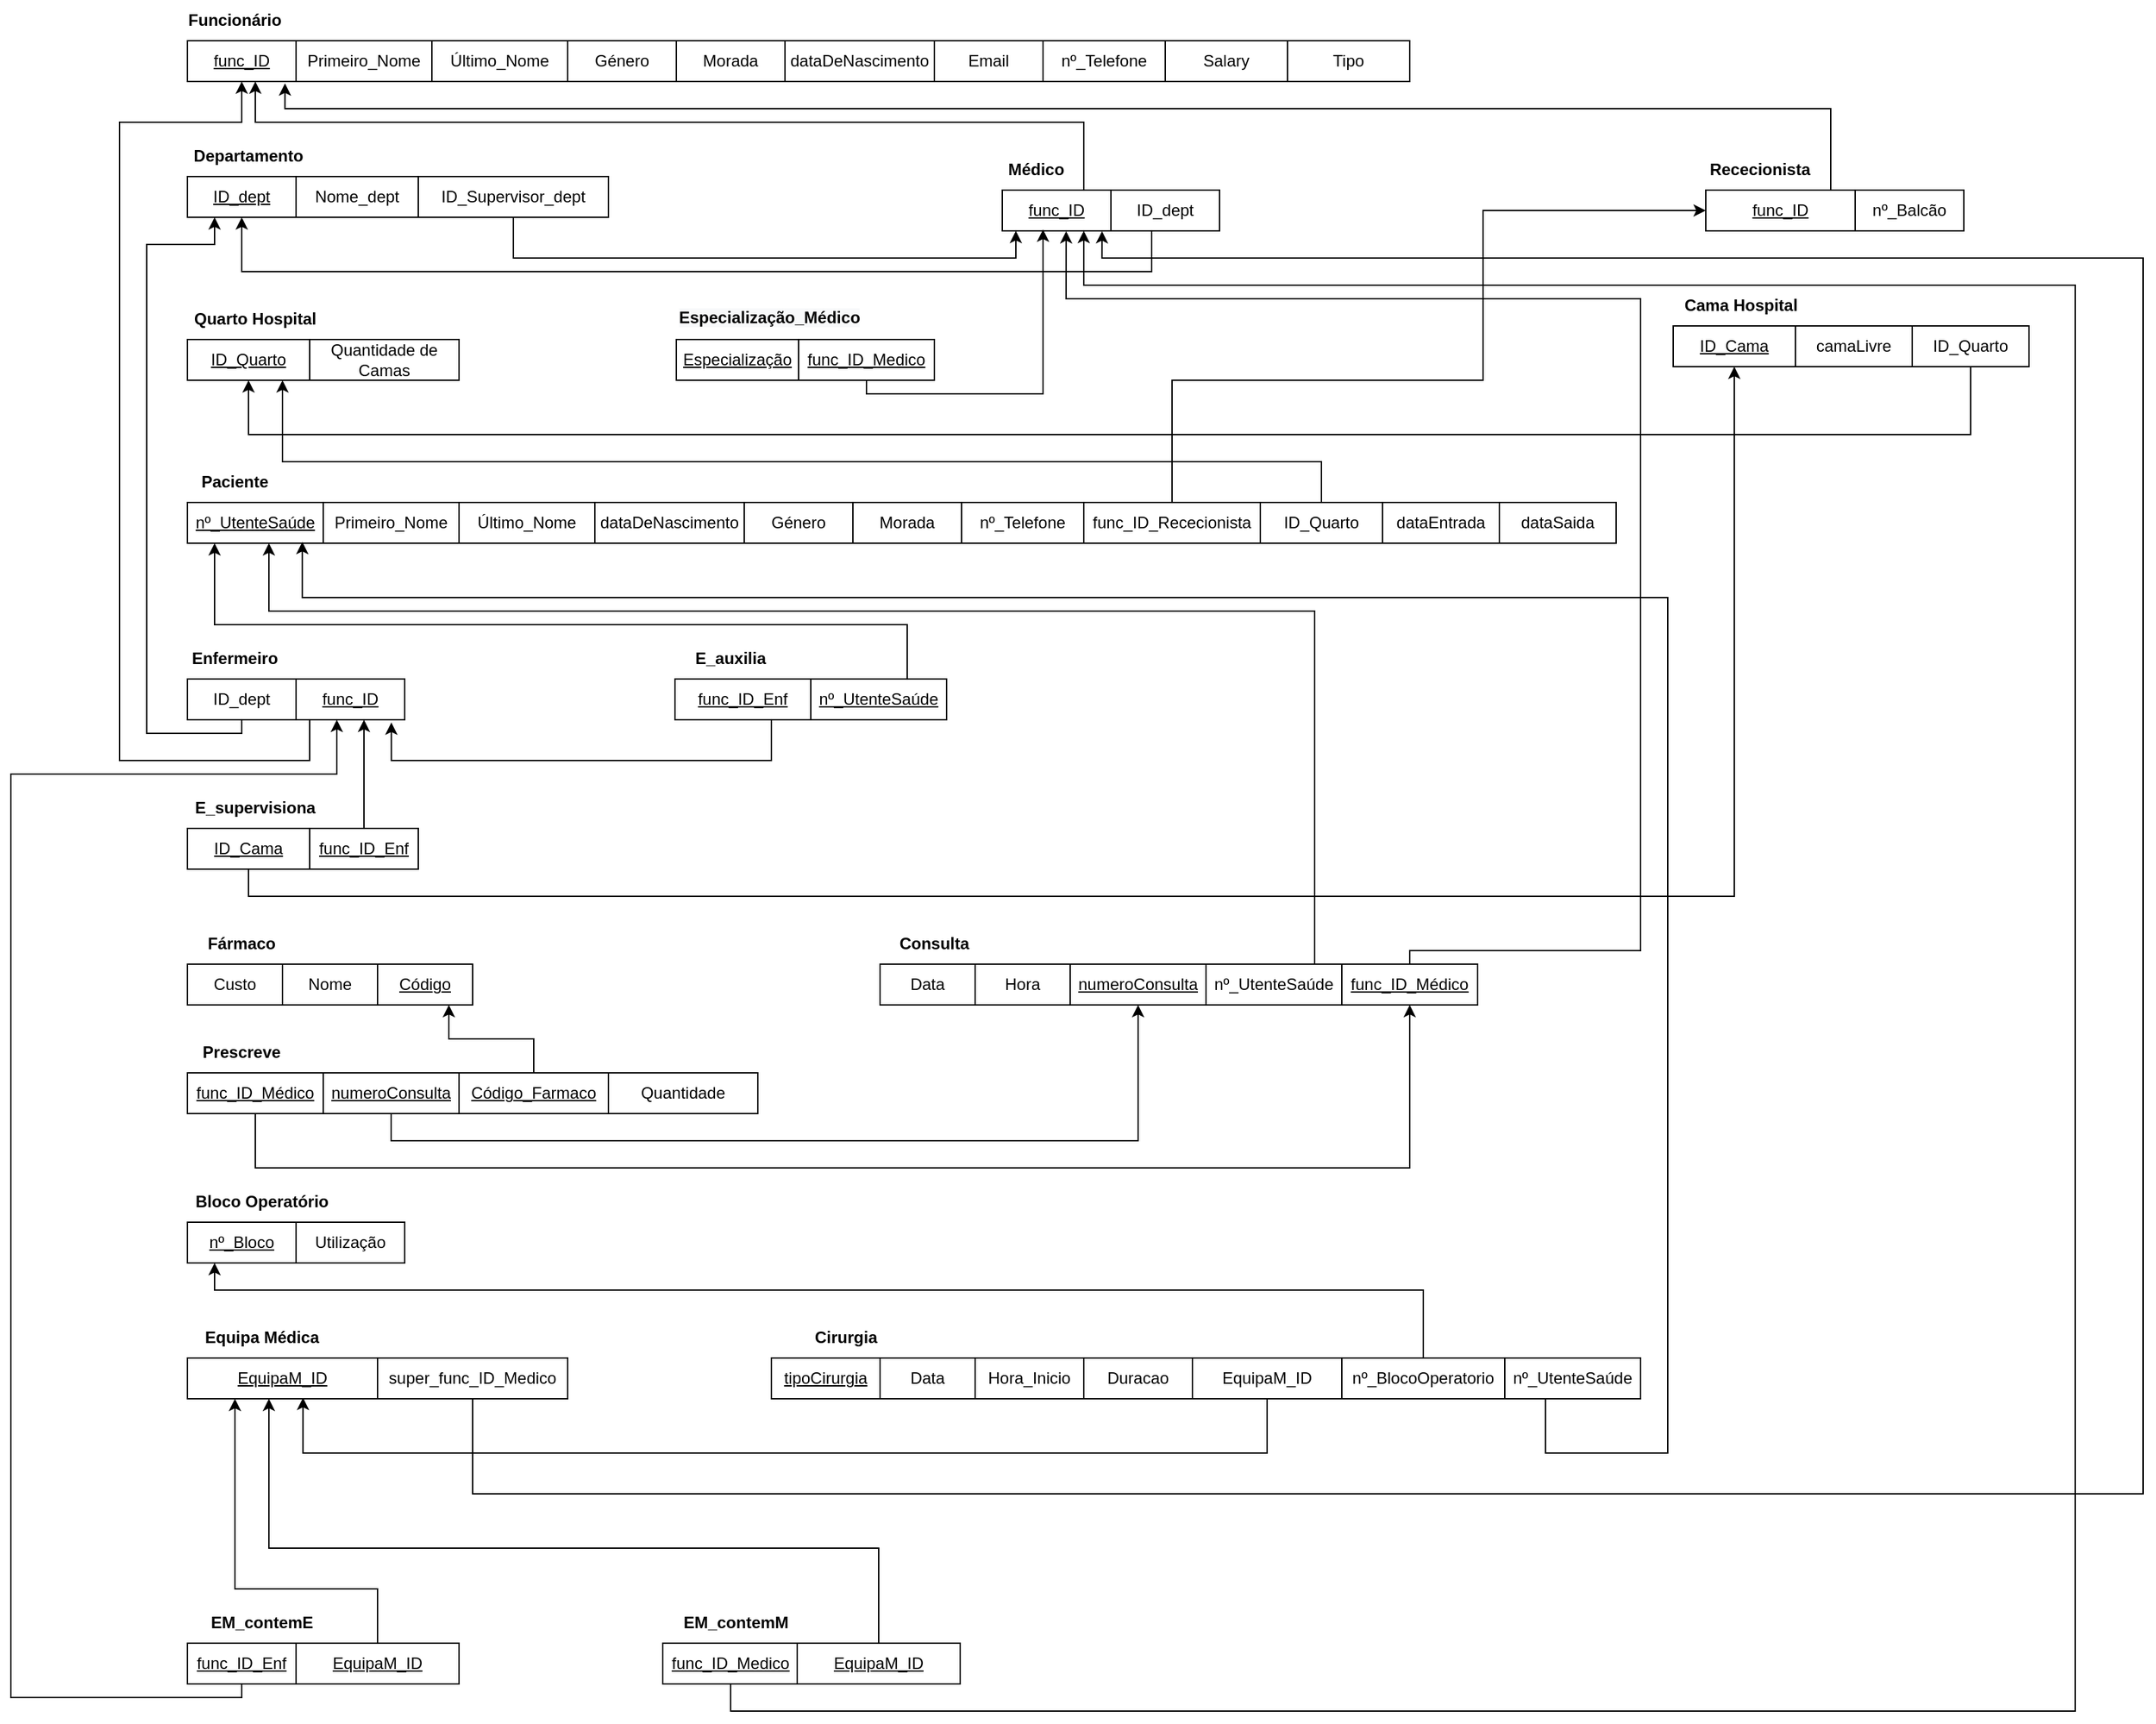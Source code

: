 <mxfile version="20.0.3" type="device"><diagram id="2MSUSaLFuzkvIkjNtne0" name="Page-1"><mxGraphModel dx="3667" dy="1087" grid="1" gridSize="10" guides="1" tooltips="1" connect="1" arrows="1" fold="1" page="1" pageScale="1" pageWidth="827" pageHeight="1169" math="0" shadow="0"><root><mxCell id="0"/><mxCell id="1" parent="0"/><mxCell id="W9QCtAiq-QQr8-LfL0U6-1" value="&lt;u&gt;func_ID&lt;/u&gt;" style="rounded=0;whiteSpace=wrap;html=1;" parent="1" vertex="1"><mxGeometry x="40" y="130" width="80" height="30" as="geometry"/></mxCell><mxCell id="W9QCtAiq-QQr8-LfL0U6-2" value="Primeiro_Nome" style="rounded=0;whiteSpace=wrap;html=1;" parent="1" vertex="1"><mxGeometry x="120" y="130" width="100" height="30" as="geometry"/></mxCell><mxCell id="W9QCtAiq-QQr8-LfL0U6-3" value="Último_Nome" style="rounded=0;whiteSpace=wrap;html=1;" parent="1" vertex="1"><mxGeometry x="220" y="130" width="100" height="30" as="geometry"/></mxCell><mxCell id="W9QCtAiq-QQr8-LfL0U6-4" value="Email" style="rounded=0;whiteSpace=wrap;html=1;" parent="1" vertex="1"><mxGeometry x="590" y="130" width="80" height="30" as="geometry"/></mxCell><mxCell id="W9QCtAiq-QQr8-LfL0U6-5" value="dataDeNascimento" style="rounded=0;whiteSpace=wrap;html=1;" parent="1" vertex="1"><mxGeometry x="480" y="130" width="110" height="30" as="geometry"/></mxCell><mxCell id="W9QCtAiq-QQr8-LfL0U6-6" value="Morada" style="rounded=0;whiteSpace=wrap;html=1;" parent="1" vertex="1"><mxGeometry x="400" y="130" width="80" height="30" as="geometry"/></mxCell><mxCell id="W9QCtAiq-QQr8-LfL0U6-7" value="Género" style="rounded=0;whiteSpace=wrap;html=1;" parent="1" vertex="1"><mxGeometry x="320" y="130" width="80" height="30" as="geometry"/></mxCell><mxCell id="W9QCtAiq-QQr8-LfL0U6-8" value="nº_Telefone" style="rounded=0;whiteSpace=wrap;html=1;" parent="1" vertex="1"><mxGeometry x="670" y="130" width="90" height="30" as="geometry"/></mxCell><mxCell id="W9QCtAiq-QQr8-LfL0U6-9" value="&lt;b&gt;Funcionário&lt;/b&gt;" style="text;html=1;strokeColor=none;fillColor=none;align=center;verticalAlign=middle;whiteSpace=wrap;rounded=0;" parent="1" vertex="1"><mxGeometry x="40" y="100" width="70" height="30" as="geometry"/></mxCell><mxCell id="W9QCtAiq-QQr8-LfL0U6-10" value="&lt;b&gt;Enfermeiro&lt;/b&gt;" style="text;html=1;strokeColor=none;fillColor=none;align=center;verticalAlign=middle;whiteSpace=wrap;rounded=0;" parent="1" vertex="1"><mxGeometry x="40" y="570" width="70" height="30" as="geometry"/></mxCell><mxCell id="W9QCtAiq-QQr8-LfL0U6-11" value="&lt;b&gt;Médico&lt;/b&gt;" style="text;html=1;strokeColor=none;fillColor=none;align=center;verticalAlign=middle;whiteSpace=wrap;rounded=0;" parent="1" vertex="1"><mxGeometry x="630" y="210" width="70" height="30" as="geometry"/></mxCell><mxCell id="W9QCtAiq-QQr8-LfL0U6-12" style="edgeStyle=orthogonalEdgeStyle;rounded=0;orthogonalLoop=1;jettySize=auto;html=1;" parent="1" source="W9QCtAiq-QQr8-LfL0U6-13" edge="1"><mxGeometry relative="1" as="geometry"><mxPoint x="90" y="160" as="targetPoint"/><Array as="points"><mxPoint x="700" y="190"/><mxPoint x="90" y="190"/></Array></mxGeometry></mxCell><mxCell id="W9QCtAiq-QQr8-LfL0U6-13" value="&lt;u&gt;func_ID&lt;/u&gt;" style="rounded=0;whiteSpace=wrap;html=1;" parent="1" vertex="1"><mxGeometry x="640" y="240" width="80" height="30" as="geometry"/></mxCell><mxCell id="W9QCtAiq-QQr8-LfL0U6-14" value="&lt;b&gt;Rececionista&lt;/b&gt;" style="text;html=1;strokeColor=none;fillColor=none;align=center;verticalAlign=middle;whiteSpace=wrap;rounded=0;" parent="1" vertex="1"><mxGeometry x="1158" y="210" width="80" height="30" as="geometry"/></mxCell><mxCell id="W9QCtAiq-QQr8-LfL0U6-15" style="edgeStyle=orthogonalEdgeStyle;rounded=0;orthogonalLoop=1;jettySize=auto;html=1;entryX=0.898;entryY=1.047;entryDx=0;entryDy=0;entryPerimeter=0;" parent="1" source="W9QCtAiq-QQr8-LfL0U6-16" target="W9QCtAiq-QQr8-LfL0U6-1" edge="1"><mxGeometry relative="1" as="geometry"><Array as="points"><mxPoint x="1250" y="180"/><mxPoint x="112" y="180"/></Array></mxGeometry></mxCell><mxCell id="W9QCtAiq-QQr8-LfL0U6-16" value="&lt;u&gt;func_ID&lt;/u&gt;" style="rounded=0;whiteSpace=wrap;html=1;" parent="1" vertex="1"><mxGeometry x="1158" y="240" width="110" height="30" as="geometry"/></mxCell><mxCell id="W9QCtAiq-QQr8-LfL0U6-17" value="&lt;b&gt;Quarto Hospital&lt;/b&gt;" style="text;html=1;strokeColor=none;fillColor=none;align=center;verticalAlign=middle;whiteSpace=wrap;rounded=0;" parent="1" vertex="1"><mxGeometry x="40" y="320" width="100" height="30" as="geometry"/></mxCell><mxCell id="W9QCtAiq-QQr8-LfL0U6-18" value="&lt;b&gt;Paciente&lt;/b&gt;" style="text;html=1;strokeColor=none;fillColor=none;align=center;verticalAlign=middle;whiteSpace=wrap;rounded=0;" parent="1" vertex="1"><mxGeometry x="40" y="440" width="70" height="30" as="geometry"/></mxCell><mxCell id="W9QCtAiq-QQr8-LfL0U6-19" value="&lt;u&gt;ID_Quarto&lt;/u&gt;" style="rounded=0;whiteSpace=wrap;html=1;" parent="1" vertex="1"><mxGeometry x="40" y="350" width="90" height="30" as="geometry"/></mxCell><mxCell id="W9QCtAiq-QQr8-LfL0U6-20" value="Quantidade de Camas" style="rounded=0;whiteSpace=wrap;html=1;" parent="1" vertex="1"><mxGeometry x="130" y="350" width="110" height="30" as="geometry"/></mxCell><mxCell id="W9QCtAiq-QQr8-LfL0U6-21" value="&lt;u&gt;nº_UtenteSaúde&lt;/u&gt;" style="rounded=0;whiteSpace=wrap;html=1;" parent="1" vertex="1"><mxGeometry x="40" y="470" width="100" height="30" as="geometry"/></mxCell><mxCell id="W9QCtAiq-QQr8-LfL0U6-22" value="Primeiro_Nome" style="rounded=0;whiteSpace=wrap;html=1;" parent="1" vertex="1"><mxGeometry x="140" y="470" width="100" height="30" as="geometry"/></mxCell><mxCell id="W9QCtAiq-QQr8-LfL0U6-23" value="Último_Nome" style="rounded=0;whiteSpace=wrap;html=1;" parent="1" vertex="1"><mxGeometry x="240" y="470" width="100" height="30" as="geometry"/></mxCell><mxCell id="W9QCtAiq-QQr8-LfL0U6-24" value="dataDeNascimento" style="rounded=0;whiteSpace=wrap;html=1;" parent="1" vertex="1"><mxGeometry x="340" y="470" width="110" height="30" as="geometry"/></mxCell><mxCell id="W9QCtAiq-QQr8-LfL0U6-25" value="Género" style="rounded=0;whiteSpace=wrap;html=1;" parent="1" vertex="1"><mxGeometry x="450" y="470" width="80" height="30" as="geometry"/></mxCell><mxCell id="W9QCtAiq-QQr8-LfL0U6-26" value="Morada" style="rounded=0;whiteSpace=wrap;html=1;" parent="1" vertex="1"><mxGeometry x="530" y="470" width="80" height="30" as="geometry"/></mxCell><mxCell id="W9QCtAiq-QQr8-LfL0U6-27" value="nº_Telefone" style="rounded=0;whiteSpace=wrap;html=1;" parent="1" vertex="1"><mxGeometry x="610" y="470" width="90" height="30" as="geometry"/></mxCell><mxCell id="W9QCtAiq-QQr8-LfL0U6-28" value="&lt;u&gt;ID_dept&lt;/u&gt;" style="rounded=0;whiteSpace=wrap;html=1;" parent="1" vertex="1"><mxGeometry x="40" y="230" width="80" height="30" as="geometry"/></mxCell><mxCell id="W9QCtAiq-QQr8-LfL0U6-29" value="&lt;b&gt;Departamento&lt;/b&gt;" style="text;html=1;strokeColor=none;fillColor=none;align=center;verticalAlign=middle;whiteSpace=wrap;rounded=0;" parent="1" vertex="1"><mxGeometry x="40" y="200" width="90" height="30" as="geometry"/></mxCell><mxCell id="W9QCtAiq-QQr8-LfL0U6-30" value="Nome_dept" style="rounded=0;whiteSpace=wrap;html=1;" parent="1" vertex="1"><mxGeometry x="120" y="230" width="90" height="30" as="geometry"/></mxCell><mxCell id="W9QCtAiq-QQr8-LfL0U6-32" style="edgeStyle=orthogonalEdgeStyle;rounded=0;orthogonalLoop=1;jettySize=auto;html=1;" parent="1" source="W9QCtAiq-QQr8-LfL0U6-33" target="W9QCtAiq-QQr8-LfL0U6-1" edge="1"><mxGeometry relative="1" as="geometry"><Array as="points"><mxPoint x="130" y="660"/><mxPoint x="-10" y="660"/><mxPoint x="-10" y="190"/><mxPoint x="80" y="190"/></Array></mxGeometry></mxCell><mxCell id="W9QCtAiq-QQr8-LfL0U6-33" value="&lt;u&gt;func_ID&lt;/u&gt;" style="rounded=0;whiteSpace=wrap;html=1;" parent="1" vertex="1"><mxGeometry x="120" y="600" width="80" height="30" as="geometry"/></mxCell><mxCell id="W9QCtAiq-QQr8-LfL0U6-34" value="&lt;b&gt;E_auxilia&lt;/b&gt;" style="text;html=1;strokeColor=none;fillColor=none;align=center;verticalAlign=middle;whiteSpace=wrap;rounded=0;" parent="1" vertex="1"><mxGeometry x="400" y="570" width="80" height="30" as="geometry"/></mxCell><mxCell id="W9QCtAiq-QQr8-LfL0U6-35" style="edgeStyle=orthogonalEdgeStyle;rounded=0;orthogonalLoop=1;jettySize=auto;html=1;entryX=0.877;entryY=1.067;entryDx=0;entryDy=0;entryPerimeter=0;" parent="1" source="W9QCtAiq-QQr8-LfL0U6-36" target="W9QCtAiq-QQr8-LfL0U6-33" edge="1"><mxGeometry relative="1" as="geometry"><mxPoint x="190" y="590" as="targetPoint"/><Array as="points"><mxPoint x="470" y="660"/><mxPoint x="190" y="660"/></Array></mxGeometry></mxCell><mxCell id="W9QCtAiq-QQr8-LfL0U6-36" value="&lt;u&gt;func_ID_Enf&lt;/u&gt;" style="rounded=0;whiteSpace=wrap;html=1;" parent="1" vertex="1"><mxGeometry x="399" y="600" width="100" height="30" as="geometry"/></mxCell><mxCell id="W9QCtAiq-QQr8-LfL0U6-37" style="edgeStyle=orthogonalEdgeStyle;rounded=0;orthogonalLoop=1;jettySize=auto;html=1;entryX=0.25;entryY=1;entryDx=0;entryDy=0;" parent="1" source="W9QCtAiq-QQr8-LfL0U6-38" target="W9QCtAiq-QQr8-LfL0U6-28" edge="1"><mxGeometry relative="1" as="geometry"><Array as="points"><mxPoint x="80" y="640"/><mxPoint x="10" y="640"/><mxPoint x="10" y="280"/><mxPoint x="60" y="280"/></Array></mxGeometry></mxCell><mxCell id="W9QCtAiq-QQr8-LfL0U6-38" value="ID_dept" style="rounded=0;whiteSpace=wrap;html=1;" parent="1" vertex="1"><mxGeometry x="40" y="600" width="80" height="30" as="geometry"/></mxCell><mxCell id="W9QCtAiq-QQr8-LfL0U6-39" style="edgeStyle=orthogonalEdgeStyle;rounded=0;orthogonalLoop=1;jettySize=auto;html=1;" parent="1" source="W9QCtAiq-QQr8-LfL0U6-40" target="W9QCtAiq-QQr8-LfL0U6-21" edge="1"><mxGeometry relative="1" as="geometry"><mxPoint x="100" y="460" as="targetPoint"/><Array as="points"><mxPoint x="570" y="560"/><mxPoint x="60" y="560"/></Array></mxGeometry></mxCell><mxCell id="W9QCtAiq-QQr8-LfL0U6-40" value="&lt;u&gt;nº_UtenteSaúde&lt;/u&gt;" style="rounded=0;whiteSpace=wrap;html=1;" parent="1" vertex="1"><mxGeometry x="499" y="600" width="100" height="30" as="geometry"/></mxCell><mxCell id="W9QCtAiq-QQr8-LfL0U6-41" value="&lt;b&gt;E_supervisiona&lt;/b&gt;" style="text;html=1;strokeColor=none;fillColor=none;align=center;verticalAlign=middle;whiteSpace=wrap;rounded=0;" parent="1" vertex="1"><mxGeometry x="40" y="680" width="100" height="30" as="geometry"/></mxCell><mxCell id="MMnH_snGz0700HI9Xgg--3" style="edgeStyle=orthogonalEdgeStyle;rounded=0;orthogonalLoop=1;jettySize=auto;html=1;entryX=0.5;entryY=1;entryDx=0;entryDy=0;endArrow=classic;endFill=1;" parent="1" source="W9QCtAiq-QQr8-LfL0U6-43" target="W9QCtAiq-QQr8-LfL0U6-85" edge="1"><mxGeometry relative="1" as="geometry"><Array as="points"><mxPoint x="85" y="760"/><mxPoint x="1179" y="760"/></Array></mxGeometry></mxCell><mxCell id="W9QCtAiq-QQr8-LfL0U6-43" value="&lt;u&gt;ID_Cama&lt;/u&gt;" style="rounded=0;whiteSpace=wrap;html=1;" parent="1" vertex="1"><mxGeometry x="40" y="710" width="90" height="30" as="geometry"/></mxCell><mxCell id="W9QCtAiq-QQr8-LfL0U6-44" style="edgeStyle=orthogonalEdgeStyle;rounded=0;orthogonalLoop=1;jettySize=auto;html=1;" parent="1" source="W9QCtAiq-QQr8-LfL0U6-45" edge="1"><mxGeometry relative="1" as="geometry"><Array as="points"><mxPoint x="170" y="630"/></Array><mxPoint x="170" y="630" as="targetPoint"/></mxGeometry></mxCell><mxCell id="W9QCtAiq-QQr8-LfL0U6-45" value="&lt;u&gt;func_ID_Enf&lt;/u&gt;" style="rounded=0;whiteSpace=wrap;html=1;" parent="1" vertex="1"><mxGeometry x="130" y="710" width="80" height="30" as="geometry"/></mxCell><mxCell id="W9QCtAiq-QQr8-LfL0U6-46" style="edgeStyle=orthogonalEdgeStyle;rounded=0;orthogonalLoop=1;jettySize=auto;html=1;" parent="1" source="W9QCtAiq-QQr8-LfL0U6-47" target="W9QCtAiq-QQr8-LfL0U6-28" edge="1"><mxGeometry relative="1" as="geometry"><Array as="points"><mxPoint x="750" y="300"/><mxPoint x="80" y="300"/></Array></mxGeometry></mxCell><mxCell id="W9QCtAiq-QQr8-LfL0U6-47" value="ID_dept" style="rounded=0;whiteSpace=wrap;html=1;" parent="1" vertex="1"><mxGeometry x="720" y="240" width="80" height="30" as="geometry"/></mxCell><mxCell id="W9QCtAiq-QQr8-LfL0U6-48" style="edgeStyle=orthogonalEdgeStyle;rounded=0;orthogonalLoop=1;jettySize=auto;html=1;" parent="1" source="W9QCtAiq-QQr8-LfL0U6-49" edge="1"><mxGeometry relative="1" as="geometry"><mxPoint x="650" y="270" as="targetPoint"/><Array as="points"><mxPoint x="280" y="290"/><mxPoint x="650" y="290"/></Array></mxGeometry></mxCell><mxCell id="W9QCtAiq-QQr8-LfL0U6-49" value="ID_Supervisor_dept" style="rounded=0;whiteSpace=wrap;html=1;" parent="1" vertex="1"><mxGeometry x="210" y="230" width="140" height="30" as="geometry"/></mxCell><mxCell id="W9QCtAiq-QQr8-LfL0U6-50" value="&lt;b&gt;Consulta&lt;/b&gt;" style="text;html=1;strokeColor=none;fillColor=none;align=center;verticalAlign=middle;whiteSpace=wrap;rounded=0;" parent="1" vertex="1"><mxGeometry x="550" y="780" width="80" height="30" as="geometry"/></mxCell><mxCell id="W9QCtAiq-QQr8-LfL0U6-51" value="Data" style="rounded=0;whiteSpace=wrap;html=1;" parent="1" vertex="1"><mxGeometry x="550" y="810" width="70" height="30" as="geometry"/></mxCell><mxCell id="W9QCtAiq-QQr8-LfL0U6-52" value="Hora" style="rounded=0;whiteSpace=wrap;html=1;" parent="1" vertex="1"><mxGeometry x="620" y="810" width="70" height="30" as="geometry"/></mxCell><mxCell id="W9QCtAiq-QQr8-LfL0U6-53" value="&lt;u&gt;numeroConsulta&lt;/u&gt;" style="rounded=0;whiteSpace=wrap;html=1;" parent="1" vertex="1"><mxGeometry x="690" y="810" width="100" height="30" as="geometry"/></mxCell><mxCell id="W9QCtAiq-QQr8-LfL0U6-54" style="edgeStyle=orthogonalEdgeStyle;rounded=0;orthogonalLoop=1;jettySize=auto;html=1;entryX=0.588;entryY=1.007;entryDx=0;entryDy=0;entryPerimeter=0;" parent="1" source="W9QCtAiq-QQr8-LfL0U6-55" target="W9QCtAiq-QQr8-LfL0U6-13" edge="1"><mxGeometry relative="1" as="geometry"><Array as="points"><mxPoint x="940" y="800"/><mxPoint x="1110" y="800"/><mxPoint x="1110" y="320"/><mxPoint x="687" y="320"/></Array></mxGeometry></mxCell><mxCell id="W9QCtAiq-QQr8-LfL0U6-55" value="&lt;u&gt;func_ID_Médico&lt;/u&gt;" style="rounded=0;whiteSpace=wrap;html=1;" parent="1" vertex="1"><mxGeometry x="890" y="810" width="100" height="30" as="geometry"/></mxCell><mxCell id="MMnH_snGz0700HI9Xgg--4" style="edgeStyle=orthogonalEdgeStyle;rounded=0;orthogonalLoop=1;jettySize=auto;html=1;entryX=0;entryY=0.5;entryDx=0;entryDy=0;endArrow=classic;endFill=1;" parent="1" source="W9QCtAiq-QQr8-LfL0U6-57" target="W9QCtAiq-QQr8-LfL0U6-16" edge="1"><mxGeometry relative="1" as="geometry"><Array as="points"><mxPoint x="765" y="380"/><mxPoint x="994" y="380"/><mxPoint x="994" y="255"/></Array></mxGeometry></mxCell><mxCell id="W9QCtAiq-QQr8-LfL0U6-57" value="func_ID_Rececionista" style="rounded=0;whiteSpace=wrap;html=1;" parent="1" vertex="1"><mxGeometry x="700" y="470" width="130" height="30" as="geometry"/></mxCell><mxCell id="W9QCtAiq-QQr8-LfL0U6-58" style="edgeStyle=orthogonalEdgeStyle;rounded=0;orthogonalLoop=1;jettySize=auto;html=1;" parent="1" source="W9QCtAiq-QQr8-LfL0U6-59" edge="1"><mxGeometry relative="1" as="geometry"><Array as="points"><mxPoint x="870" y="550"/><mxPoint x="100" y="550"/></Array><mxPoint x="100" y="500" as="targetPoint"/></mxGeometry></mxCell><mxCell id="W9QCtAiq-QQr8-LfL0U6-59" value="nº_UtenteSaúde" style="rounded=0;whiteSpace=wrap;html=1;" parent="1" vertex="1"><mxGeometry x="790" y="810" width="100" height="30" as="geometry"/></mxCell><mxCell id="W9QCtAiq-QQr8-LfL0U6-60" value="&lt;b&gt;Fármaco&lt;/b&gt;" style="text;html=1;strokeColor=none;fillColor=none;align=center;verticalAlign=middle;whiteSpace=wrap;rounded=0;" parent="1" vertex="1"><mxGeometry x="40" y="780" width="80" height="30" as="geometry"/></mxCell><mxCell id="W9QCtAiq-QQr8-LfL0U6-61" value="Custo" style="rounded=0;whiteSpace=wrap;html=1;" parent="1" vertex="1"><mxGeometry x="40" y="810" width="70" height="30" as="geometry"/></mxCell><mxCell id="W9QCtAiq-QQr8-LfL0U6-62" value="Nome&lt;span style=&quot;color: rgba(0 , 0 , 0 , 0) ; font-family: monospace ; font-size: 0px&quot;&gt;%3CmxGraphModel%3E%3Croot%3E%3CmxCell%20id%3D%220%22%2F%3E%3CmxCell%20id%3D%221%22%20parent%3D%220%22%2F%3E%3CmxCell%20id%3D%222%22%20value%3D%22Custo%22%20style%3D%22rounded%3D0%3BwhiteSpace%3Dwrap%3Bhtml%3D1%3B%22%20vertex%3D%221%22%20parent%3D%221%22%3E%3CmxGeometry%20x%3D%22670%22%20y%3D%22770%22%20width%3D%2270%22%20height%3D%2230%22%20as%3D%22geometry%22%2F%3E%3C%2FmxCell%3E%3C%2Froot%3E%3C%2FmxGraphModel%3E&lt;/span&gt;" style="rounded=0;whiteSpace=wrap;html=1;" parent="1" vertex="1"><mxGeometry x="110" y="810" width="70" height="30" as="geometry"/></mxCell><mxCell id="W9QCtAiq-QQr8-LfL0U6-63" value="&lt;u&gt;Código&lt;/u&gt;" style="rounded=0;whiteSpace=wrap;html=1;" parent="1" vertex="1"><mxGeometry x="180" y="810" width="70" height="30" as="geometry"/></mxCell><mxCell id="W9QCtAiq-QQr8-LfL0U6-65" value="&lt;b&gt;Prescreve&lt;/b&gt;" style="text;html=1;strokeColor=none;fillColor=none;align=center;verticalAlign=middle;whiteSpace=wrap;rounded=0;" parent="1" vertex="1"><mxGeometry x="40" y="860" width="80" height="30" as="geometry"/></mxCell><mxCell id="W9QCtAiq-QQr8-LfL0U6-66" style="edgeStyle=orthogonalEdgeStyle;rounded=0;orthogonalLoop=1;jettySize=auto;html=1;entryX=0.5;entryY=1;entryDx=0;entryDy=0;" parent="1" source="W9QCtAiq-QQr8-LfL0U6-67" target="W9QCtAiq-QQr8-LfL0U6-53" edge="1"><mxGeometry relative="1" as="geometry"><Array as="points"><mxPoint x="190" y="940"/><mxPoint x="740" y="940"/></Array></mxGeometry></mxCell><mxCell id="W9QCtAiq-QQr8-LfL0U6-67" value="&lt;u&gt;numeroConsulta&lt;/u&gt;" style="rounded=0;whiteSpace=wrap;html=1;" parent="1" vertex="1"><mxGeometry x="140" y="890" width="100" height="30" as="geometry"/></mxCell><mxCell id="W9QCtAiq-QQr8-LfL0U6-68" style="edgeStyle=orthogonalEdgeStyle;rounded=0;orthogonalLoop=1;jettySize=auto;html=1;entryX=0.5;entryY=1;entryDx=0;entryDy=0;" parent="1" source="W9QCtAiq-QQr8-LfL0U6-69" target="W9QCtAiq-QQr8-LfL0U6-55" edge="1"><mxGeometry relative="1" as="geometry"><Array as="points"><mxPoint x="90" y="960"/><mxPoint x="940" y="960"/></Array></mxGeometry></mxCell><mxCell id="W9QCtAiq-QQr8-LfL0U6-69" value="&lt;u&gt;func_ID_Médico&lt;/u&gt;" style="rounded=0;whiteSpace=wrap;html=1;" parent="1" vertex="1"><mxGeometry x="40" y="890" width="100" height="30" as="geometry"/></mxCell><mxCell id="W9QCtAiq-QQr8-LfL0U6-70" style="edgeStyle=orthogonalEdgeStyle;rounded=0;orthogonalLoop=1;jettySize=auto;html=1;entryX=0.75;entryY=1;entryDx=0;entryDy=0;" parent="1" source="W9QCtAiq-QQr8-LfL0U6-71" target="W9QCtAiq-QQr8-LfL0U6-63" edge="1"><mxGeometry relative="1" as="geometry"/></mxCell><mxCell id="W9QCtAiq-QQr8-LfL0U6-71" value="&lt;u&gt;Código_Farmaco&lt;/u&gt;" style="rounded=0;whiteSpace=wrap;html=1;" parent="1" vertex="1"><mxGeometry x="240" y="890" width="110" height="30" as="geometry"/></mxCell><mxCell id="W9QCtAiq-QQr8-LfL0U6-79" value="&lt;u&gt;Especialização&lt;/u&gt;" style="rounded=0;whiteSpace=wrap;html=1;" parent="1" vertex="1"><mxGeometry x="400" y="350" width="90" height="30" as="geometry"/></mxCell><mxCell id="W9QCtAiq-QQr8-LfL0U6-80" value="&lt;span style=&quot;color: rgb(0 , 0 , 0) ; font-family: &amp;#34;helvetica&amp;#34; ; font-size: 12px ; font-style: normal ; letter-spacing: normal ; text-align: center ; text-indent: 0px ; text-transform: none ; word-spacing: 0px ; background-color: rgb(248 , 249 , 250) ; display: inline ; float: none&quot;&gt;&lt;b&gt;Especialização_Médico&lt;/b&gt;&lt;/span&gt;" style="text;whiteSpace=wrap;html=1;" parent="1" vertex="1"><mxGeometry x="400" y="320" width="150" height="30" as="geometry"/></mxCell><mxCell id="W9QCtAiq-QQr8-LfL0U6-81" style="edgeStyle=orthogonalEdgeStyle;rounded=0;orthogonalLoop=1;jettySize=auto;html=1;" parent="1" source="W9QCtAiq-QQr8-LfL0U6-82" edge="1"><mxGeometry relative="1" as="geometry"><Array as="points"><mxPoint x="540" y="390"/><mxPoint x="670" y="390"/><mxPoint x="670" y="269"/></Array><mxPoint x="670" y="269" as="targetPoint"/></mxGeometry></mxCell><mxCell id="W9QCtAiq-QQr8-LfL0U6-82" value="&lt;u&gt;func_ID_Medico&lt;/u&gt;" style="rounded=0;whiteSpace=wrap;html=1;" parent="1" vertex="1"><mxGeometry x="490" y="350" width="100" height="30" as="geometry"/></mxCell><mxCell id="W9QCtAiq-QQr8-LfL0U6-83" value="nº_Balcão" style="rounded=0;whiteSpace=wrap;html=1;" parent="1" vertex="1"><mxGeometry x="1268" y="240" width="80" height="30" as="geometry"/></mxCell><mxCell id="W9QCtAiq-QQr8-LfL0U6-84" value="&lt;b&gt;Cama Hospital&lt;/b&gt;" style="text;html=1;strokeColor=none;fillColor=none;align=center;verticalAlign=middle;whiteSpace=wrap;rounded=0;" parent="1" vertex="1"><mxGeometry x="1134" y="310" width="100" height="30" as="geometry"/></mxCell><mxCell id="W9QCtAiq-QQr8-LfL0U6-85" value="&lt;u&gt;ID_Cama&lt;/u&gt;" style="rounded=0;whiteSpace=wrap;html=1;" parent="1" vertex="1"><mxGeometry x="1134" y="340" width="90" height="30" as="geometry"/></mxCell><mxCell id="W9QCtAiq-QQr8-LfL0U6-86" value="camaLivre" style="rounded=0;whiteSpace=wrap;html=1;" parent="1" vertex="1"><mxGeometry x="1224" y="340" width="86" height="30" as="geometry"/></mxCell><mxCell id="W9QCtAiq-QQr8-LfL0U6-89" value="&lt;b&gt;Bloco Operatório&lt;/b&gt;" style="text;html=1;strokeColor=none;fillColor=none;align=center;verticalAlign=middle;whiteSpace=wrap;rounded=0;" parent="1" vertex="1"><mxGeometry x="40" y="970" width="110" height="30" as="geometry"/></mxCell><mxCell id="W9QCtAiq-QQr8-LfL0U6-91" value="Utilização" style="rounded=0;whiteSpace=wrap;html=1;" parent="1" vertex="1"><mxGeometry x="120" y="1000" width="80" height="30" as="geometry"/></mxCell><mxCell id="W9QCtAiq-QQr8-LfL0U6-92" value="&lt;b&gt;Equipa Médica&lt;/b&gt;" style="text;html=1;strokeColor=none;fillColor=none;align=center;verticalAlign=middle;whiteSpace=wrap;rounded=0;" parent="1" vertex="1"><mxGeometry x="40" y="1070" width="110" height="30" as="geometry"/></mxCell><mxCell id="BJW23Sk06Z8r5WENAHkK-2" style="edgeStyle=orthogonalEdgeStyle;rounded=0;orthogonalLoop=1;jettySize=auto;html=1;entryX=0.918;entryY=1.007;entryDx=0;entryDy=0;entryPerimeter=0;" parent="1" source="W9QCtAiq-QQr8-LfL0U6-94" target="W9QCtAiq-QQr8-LfL0U6-13" edge="1"><mxGeometry relative="1" as="geometry"><Array as="points"><mxPoint x="250" y="1200"/><mxPoint x="1480" y="1200"/><mxPoint x="1480" y="290"/><mxPoint x="713" y="290"/></Array></mxGeometry></mxCell><mxCell id="W9QCtAiq-QQr8-LfL0U6-94" value="super_func_ID_Medico" style="rounded=0;whiteSpace=wrap;html=1;" parent="1" vertex="1"><mxGeometry x="180" y="1100" width="140" height="30" as="geometry"/></mxCell><mxCell id="W9QCtAiq-QQr8-LfL0U6-96" value="&lt;b&gt;Cirurgia&lt;/b&gt;" style="text;html=1;strokeColor=none;fillColor=none;align=center;verticalAlign=middle;whiteSpace=wrap;rounded=0;" parent="1" vertex="1"><mxGeometry x="470" y="1070" width="110" height="30" as="geometry"/></mxCell><mxCell id="W9QCtAiq-QQr8-LfL0U6-97" value="Data" style="rounded=0;whiteSpace=wrap;html=1;" parent="1" vertex="1"><mxGeometry x="550" y="1100" width="70" height="30" as="geometry"/></mxCell><mxCell id="W9QCtAiq-QQr8-LfL0U6-98" value="&lt;u&gt;tipoCirurgia&lt;/u&gt;" style="rounded=0;whiteSpace=wrap;html=1;" parent="1" vertex="1"><mxGeometry x="470" y="1100" width="80" height="30" as="geometry"/></mxCell><mxCell id="W9QCtAiq-QQr8-LfL0U6-99" value="Hora_Inicio" style="rounded=0;whiteSpace=wrap;html=1;" parent="1" vertex="1"><mxGeometry x="620" y="1100" width="80" height="30" as="geometry"/></mxCell><mxCell id="W9QCtAiq-QQr8-LfL0U6-125" style="edgeStyle=orthogonalEdgeStyle;rounded=0;orthogonalLoop=1;jettySize=auto;html=1;entryX=0.608;entryY=0.976;entryDx=0;entryDy=0;entryPerimeter=0;" parent="1" source="W9QCtAiq-QQr8-LfL0U6-105" target="W9QCtAiq-QQr8-LfL0U6-93" edge="1"><mxGeometry relative="1" as="geometry"><Array as="points"><mxPoint x="835" y="1170"/><mxPoint x="125" y="1170"/></Array></mxGeometry></mxCell><mxCell id="W9QCtAiq-QQr8-LfL0U6-105" value="EquipaM_ID" style="rounded=0;whiteSpace=wrap;html=1;" parent="1" vertex="1"><mxGeometry x="780" y="1100" width="110" height="30" as="geometry"/></mxCell><mxCell id="W9QCtAiq-QQr8-LfL0U6-106" style="edgeStyle=orthogonalEdgeStyle;rounded=0;orthogonalLoop=1;jettySize=auto;html=1;entryX=0.846;entryY=0.967;entryDx=0;entryDy=0;entryPerimeter=0;" parent="1" source="W9QCtAiq-QQr8-LfL0U6-107" target="W9QCtAiq-QQr8-LfL0U6-21" edge="1"><mxGeometry relative="1" as="geometry"><Array as="points"><mxPoint x="1040" y="1170"/><mxPoint x="1130" y="1170"/><mxPoint x="1130" y="540"/><mxPoint x="125" y="540"/></Array></mxGeometry></mxCell><mxCell id="W9QCtAiq-QQr8-LfL0U6-107" value="nº_UtenteSaúde" style="rounded=0;whiteSpace=wrap;html=1;" parent="1" vertex="1"><mxGeometry x="1010" y="1100" width="100" height="30" as="geometry"/></mxCell><mxCell id="W9QCtAiq-QQr8-LfL0U6-108" value="&lt;b&gt;EM_contemE&lt;/b&gt;" style="text;html=1;strokeColor=none;fillColor=none;align=center;verticalAlign=middle;whiteSpace=wrap;rounded=0;" parent="1" vertex="1"><mxGeometry x="40" y="1280" width="110" height="30" as="geometry"/></mxCell><mxCell id="W9QCtAiq-QQr8-LfL0U6-109" value="&lt;b&gt;EM_contemM&lt;/b&gt;" style="text;html=1;strokeColor=none;fillColor=none;align=center;verticalAlign=middle;whiteSpace=wrap;rounded=0;" parent="1" vertex="1"><mxGeometry x="389" y="1280" width="110" height="30" as="geometry"/></mxCell><mxCell id="W9QCtAiq-QQr8-LfL0U6-110" style="edgeStyle=orthogonalEdgeStyle;rounded=0;orthogonalLoop=1;jettySize=auto;html=1;" parent="1" source="W9QCtAiq-QQr8-LfL0U6-111" edge="1"><mxGeometry relative="1" as="geometry"><Array as="points"><mxPoint x="80" y="1350"/><mxPoint x="-90" y="1350"/><mxPoint x="-90" y="670"/><mxPoint x="150" y="670"/></Array><mxPoint x="150" y="630" as="targetPoint"/></mxGeometry></mxCell><mxCell id="W9QCtAiq-QQr8-LfL0U6-111" value="&lt;u&gt;func_ID_Enf&lt;/u&gt;" style="rounded=0;whiteSpace=wrap;html=1;" parent="1" vertex="1"><mxGeometry x="40" y="1310" width="80" height="30" as="geometry"/></mxCell><mxCell id="W9QCtAiq-QQr8-LfL0U6-121" style="edgeStyle=orthogonalEdgeStyle;rounded=0;orthogonalLoop=1;jettySize=auto;html=1;entryX=0.25;entryY=1;entryDx=0;entryDy=0;" parent="1" source="W9QCtAiq-QQr8-LfL0U6-113" target="W9QCtAiq-QQr8-LfL0U6-93" edge="1"><mxGeometry relative="1" as="geometry"><Array as="points"><mxPoint x="180" y="1270"/><mxPoint x="75" y="1270"/></Array></mxGeometry></mxCell><mxCell id="W9QCtAiq-QQr8-LfL0U6-113" value="&lt;u&gt;EquipaM_ID&lt;/u&gt;" style="rounded=0;whiteSpace=wrap;html=1;" parent="1" vertex="1"><mxGeometry x="120" y="1310" width="120" height="30" as="geometry"/></mxCell><mxCell id="W9QCtAiq-QQr8-LfL0U6-114" style="edgeStyle=orthogonalEdgeStyle;rounded=0;orthogonalLoop=1;jettySize=auto;html=1;" parent="1" source="W9QCtAiq-QQr8-LfL0U6-115" edge="1"><mxGeometry relative="1" as="geometry"><mxPoint x="700" y="270" as="targetPoint"/><Array as="points"><mxPoint x="440" y="1360"/><mxPoint x="1430" y="1360"/><mxPoint x="1430" y="310"/><mxPoint x="700" y="310"/></Array></mxGeometry></mxCell><mxCell id="W9QCtAiq-QQr8-LfL0U6-115" value="&lt;u&gt;func_ID_Medico&lt;/u&gt;" style="rounded=0;whiteSpace=wrap;html=1;" parent="1" vertex="1"><mxGeometry x="390" y="1310" width="100" height="30" as="geometry"/></mxCell><mxCell id="W9QCtAiq-QQr8-LfL0U6-116" style="edgeStyle=orthogonalEdgeStyle;rounded=0;orthogonalLoop=1;jettySize=auto;html=1;" parent="1" source="W9QCtAiq-QQr8-LfL0U6-117" target="W9QCtAiq-QQr8-LfL0U6-93" edge="1"><mxGeometry relative="1" as="geometry"><mxPoint x="100" y="1140" as="targetPoint"/><Array as="points"><mxPoint x="549" y="1240"/><mxPoint x="100" y="1240"/></Array></mxGeometry></mxCell><mxCell id="W9QCtAiq-QQr8-LfL0U6-117" value="&lt;u&gt;EquipaM_ID&lt;/u&gt;" style="rounded=0;whiteSpace=wrap;html=1;" parent="1" vertex="1"><mxGeometry x="489" y="1310" width="120" height="30" as="geometry"/></mxCell><mxCell id="W9QCtAiq-QQr8-LfL0U6-93" value="&lt;u&gt;EquipaM_ID&lt;/u&gt;" style="rounded=0;whiteSpace=wrap;html=1;" parent="1" vertex="1"><mxGeometry x="40" y="1100" width="140" height="30" as="geometry"/></mxCell><mxCell id="W9QCtAiq-QQr8-LfL0U6-124" value="Duracao" style="rounded=0;whiteSpace=wrap;html=1;" parent="1" vertex="1"><mxGeometry x="700" y="1100" width="80" height="30" as="geometry"/></mxCell><mxCell id="W9QCtAiq-QQr8-LfL0U6-127" style="edgeStyle=orthogonalEdgeStyle;rounded=0;orthogonalLoop=1;jettySize=auto;html=1;entryX=0.25;entryY=1;entryDx=0;entryDy=0;" parent="1" source="W9QCtAiq-QQr8-LfL0U6-126" target="W9QCtAiq-QQr8-LfL0U6-90" edge="1"><mxGeometry relative="1" as="geometry"><Array as="points"><mxPoint x="950" y="1050"/><mxPoint x="60" y="1050"/></Array></mxGeometry></mxCell><mxCell id="W9QCtAiq-QQr8-LfL0U6-126" value="nº_BlocoOperatorio" style="rounded=0;whiteSpace=wrap;html=1;" parent="1" vertex="1"><mxGeometry x="890" y="1100" width="120" height="30" as="geometry"/></mxCell><mxCell id="W9QCtAiq-QQr8-LfL0U6-90" value="&lt;u&gt;nº_Bloco&lt;/u&gt;" style="rounded=0;whiteSpace=wrap;html=1;" parent="1" vertex="1"><mxGeometry x="40" y="1000" width="80" height="30" as="geometry"/></mxCell><mxCell id="ZBUqZjoNAVZYKpUV4CEr-3" value="Salary" style="rounded=0;whiteSpace=wrap;html=1;" parent="1" vertex="1"><mxGeometry x="760" y="130" width="90" height="30" as="geometry"/></mxCell><mxCell id="ZBUqZjoNAVZYKpUV4CEr-5" style="edgeStyle=orthogonalEdgeStyle;rounded=0;orthogonalLoop=1;jettySize=auto;html=1;entryX=0.5;entryY=1;entryDx=0;entryDy=0;" parent="1" source="ZBUqZjoNAVZYKpUV4CEr-4" target="W9QCtAiq-QQr8-LfL0U6-19" edge="1"><mxGeometry relative="1" as="geometry"><Array as="points"><mxPoint x="1353" y="420"/><mxPoint x="85" y="420"/></Array></mxGeometry></mxCell><mxCell id="ZBUqZjoNAVZYKpUV4CEr-4" value="ID_Quarto" style="rounded=0;whiteSpace=wrap;html=1;" parent="1" vertex="1"><mxGeometry x="1310" y="340" width="86" height="30" as="geometry"/></mxCell><mxCell id="ZBUqZjoNAVZYKpUV4CEr-11" style="edgeStyle=orthogonalEdgeStyle;rounded=0;orthogonalLoop=1;jettySize=auto;html=1;" parent="1" source="ZBUqZjoNAVZYKpUV4CEr-10" edge="1"><mxGeometry relative="1" as="geometry"><mxPoint x="110" y="380" as="targetPoint"/><Array as="points"><mxPoint x="875" y="440"/><mxPoint x="110" y="440"/><mxPoint x="110" y="380"/></Array></mxGeometry></mxCell><mxCell id="ZBUqZjoNAVZYKpUV4CEr-10" value="ID_Quarto" style="rounded=0;whiteSpace=wrap;html=1;" parent="1" vertex="1"><mxGeometry x="830" y="470" width="90" height="30" as="geometry"/></mxCell><mxCell id="5cUKtHxEjPQz47eyPAVN-2" value="Quantidade" style="rounded=0;whiteSpace=wrap;html=1;" parent="1" vertex="1"><mxGeometry x="350" y="890" width="110" height="30" as="geometry"/></mxCell><mxCell id="MMnH_snGz0700HI9Xgg--1" value="dataEntrada" style="rounded=0;whiteSpace=wrap;html=1;" parent="1" vertex="1"><mxGeometry x="920" y="470" width="86" height="30" as="geometry"/></mxCell><mxCell id="MMnH_snGz0700HI9Xgg--2" value="dataSaida" style="rounded=0;whiteSpace=wrap;html=1;" parent="1" vertex="1"><mxGeometry x="1006" y="470" width="86" height="30" as="geometry"/></mxCell><mxCell id="p2ZCIBvC9o6jl_rlJJVW-1" value="Tipo" style="rounded=0;whiteSpace=wrap;html=1;" vertex="1" parent="1"><mxGeometry x="850" y="130" width="90" height="30" as="geometry"/></mxCell></root></mxGraphModel></diagram></mxfile>